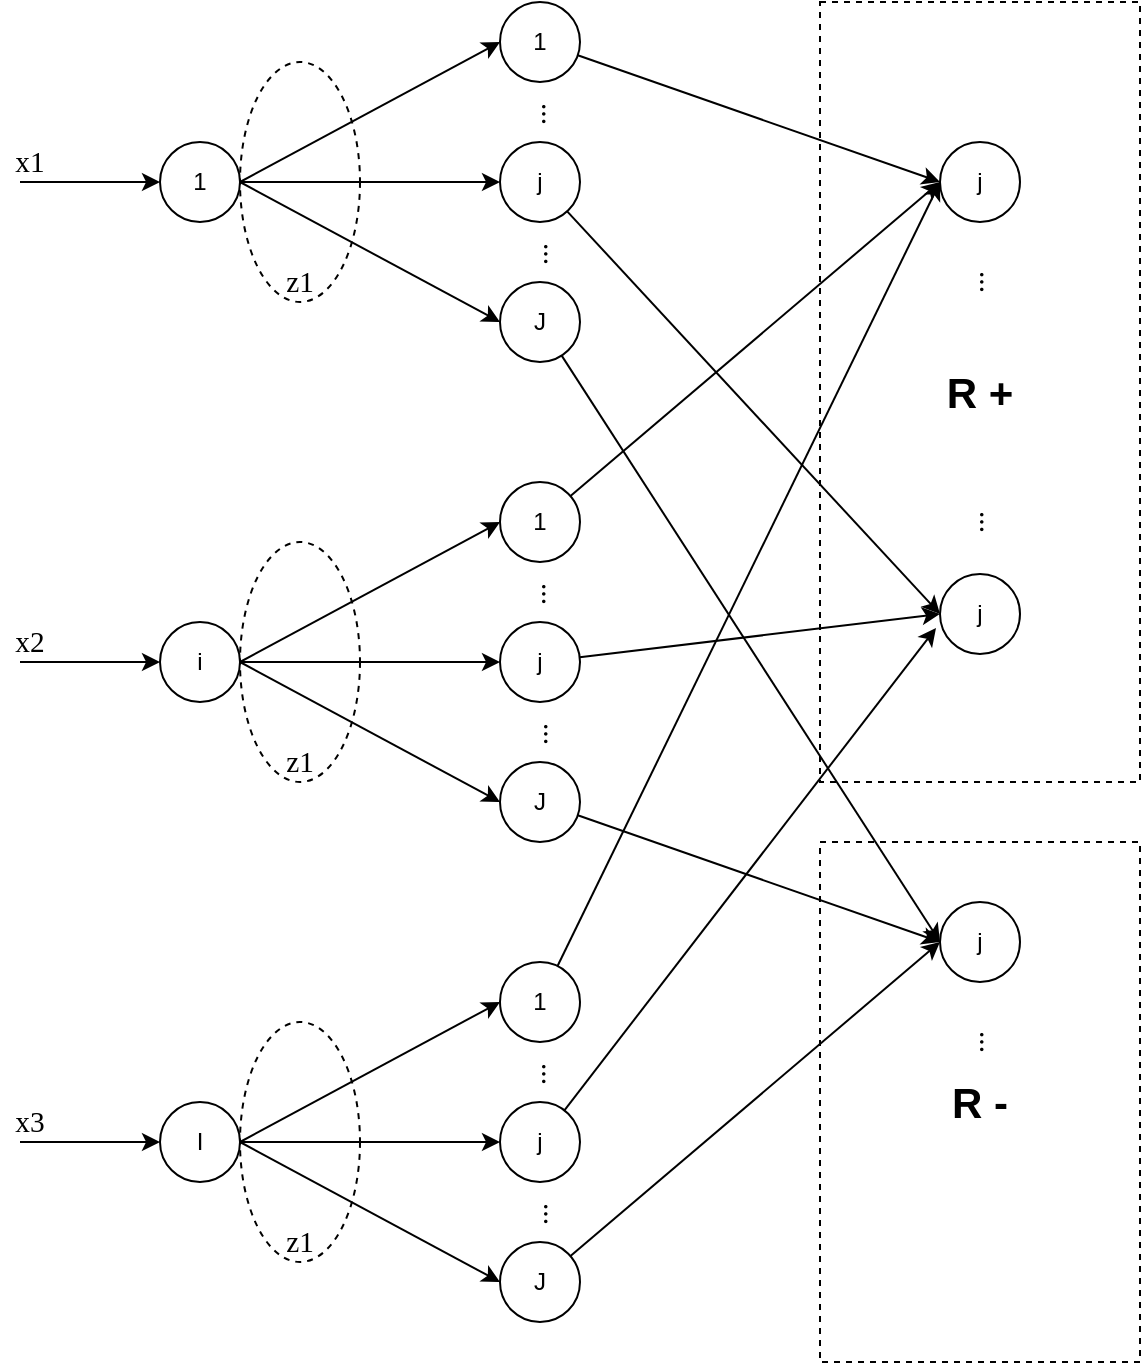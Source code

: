 <mxfile version="14.4.6" type="github"><diagram id="rVGZNwLguqu6H0yMZq68" name="Page-1"><mxGraphModel dx="1186" dy="787" grid="1" gridSize="10" guides="1" tooltips="1" connect="1" arrows="1" fold="1" page="1" pageScale="1" pageWidth="827" pageHeight="1169" math="0" shadow="0"><root><mxCell id="0"/><mxCell id="1" parent="0"/><mxCell id="zvLR0TFCcx1EhTzEKZ-6-75" value="&lt;b&gt;&lt;font style=&quot;font-size: 21px&quot;&gt;R +&lt;/font&gt;&lt;/b&gt;" style="rounded=0;whiteSpace=wrap;html=1;dashed=1;fillColor=none;" vertex="1" parent="1"><mxGeometry x="520" y="90" width="160" height="390" as="geometry"/></mxCell><mxCell id="zvLR0TFCcx1EhTzEKZ-6-18" style="rounded=0;orthogonalLoop=1;jettySize=auto;html=1;entryX=0;entryY=0.5;entryDx=0;entryDy=0;exitX=1;exitY=0.5;exitDx=0;exitDy=0;" edge="1" parent="1" source="zvLR0TFCcx1EhTzEKZ-6-1" target="zvLR0TFCcx1EhTzEKZ-6-5"><mxGeometry relative="1" as="geometry"/></mxCell><mxCell id="zvLR0TFCcx1EhTzEKZ-6-19" style="edgeStyle=none;rounded=0;orthogonalLoop=1;jettySize=auto;html=1;" edge="1" parent="1" source="zvLR0TFCcx1EhTzEKZ-6-1" target="zvLR0TFCcx1EhTzEKZ-6-6"><mxGeometry relative="1" as="geometry"/></mxCell><mxCell id="zvLR0TFCcx1EhTzEKZ-6-20" style="edgeStyle=none;rounded=0;orthogonalLoop=1;jettySize=auto;html=1;entryX=0;entryY=0.5;entryDx=0;entryDy=0;exitX=1;exitY=0.5;exitDx=0;exitDy=0;" edge="1" parent="1" source="zvLR0TFCcx1EhTzEKZ-6-1" target="zvLR0TFCcx1EhTzEKZ-6-7"><mxGeometry relative="1" as="geometry"/></mxCell><mxCell id="zvLR0TFCcx1EhTzEKZ-6-1" value="1" style="ellipse;whiteSpace=wrap;html=1;aspect=fixed;" vertex="1" parent="1"><mxGeometry x="190" y="160" width="40" height="40" as="geometry"/></mxCell><mxCell id="zvLR0TFCcx1EhTzEKZ-6-68" style="edgeStyle=none;rounded=0;orthogonalLoop=1;jettySize=auto;html=1;entryX=0;entryY=0.5;entryDx=0;entryDy=0;" edge="1" parent="1" source="zvLR0TFCcx1EhTzEKZ-6-5" target="zvLR0TFCcx1EhTzEKZ-6-66"><mxGeometry relative="1" as="geometry"/></mxCell><mxCell id="zvLR0TFCcx1EhTzEKZ-6-5" value="1" style="ellipse;whiteSpace=wrap;html=1;aspect=fixed;" vertex="1" parent="1"><mxGeometry x="360" y="90" width="40" height="40" as="geometry"/></mxCell><mxCell id="zvLR0TFCcx1EhTzEKZ-6-72" style="edgeStyle=none;rounded=0;orthogonalLoop=1;jettySize=auto;html=1;entryX=0;entryY=0.5;entryDx=0;entryDy=0;" edge="1" parent="1" source="zvLR0TFCcx1EhTzEKZ-6-6" target="zvLR0TFCcx1EhTzEKZ-6-67"><mxGeometry relative="1" as="geometry"/></mxCell><mxCell id="zvLR0TFCcx1EhTzEKZ-6-6" value="j" style="ellipse;whiteSpace=wrap;html=1;aspect=fixed;" vertex="1" parent="1"><mxGeometry x="360" y="160" width="40" height="40" as="geometry"/></mxCell><mxCell id="zvLR0TFCcx1EhTzEKZ-6-78" style="edgeStyle=none;rounded=0;orthogonalLoop=1;jettySize=auto;html=1;entryX=0;entryY=0.5;entryDx=0;entryDy=0;" edge="1" parent="1" source="zvLR0TFCcx1EhTzEKZ-6-7" target="zvLR0TFCcx1EhTzEKZ-6-77"><mxGeometry relative="1" as="geometry"/></mxCell><mxCell id="zvLR0TFCcx1EhTzEKZ-6-7" value="J" style="ellipse;whiteSpace=wrap;html=1;aspect=fixed;" vertex="1" parent="1"><mxGeometry x="360" y="230" width="40" height="40" as="geometry"/></mxCell><mxCell id="zvLR0TFCcx1EhTzEKZ-6-27" value="" style="ellipse;whiteSpace=wrap;html=1;fillColor=none;dashed=1;" vertex="1" parent="1"><mxGeometry x="230" y="120" width="60" height="120" as="geometry"/></mxCell><mxCell id="zvLR0TFCcx1EhTzEKZ-6-28" style="rounded=0;orthogonalLoop=1;jettySize=auto;html=1;entryX=0;entryY=0.5;entryDx=0;entryDy=0;" edge="1" parent="1" source="zvLR0TFCcx1EhTzEKZ-6-1" target="zvLR0TFCcx1EhTzEKZ-6-27"><mxGeometry relative="1" as="geometry"><mxPoint x="228.124" y="171.542" as="sourcePoint"/><mxPoint x="360" y="110" as="targetPoint"/></mxGeometry></mxCell><mxCell id="zvLR0TFCcx1EhTzEKZ-6-29" value="" style="endArrow=classic;html=1;entryX=0;entryY=0.5;entryDx=0;entryDy=0;" edge="1" parent="1" target="zvLR0TFCcx1EhTzEKZ-6-1"><mxGeometry width="50" height="50" relative="1" as="geometry"><mxPoint x="120" y="180" as="sourcePoint"/><mxPoint x="440" y="360" as="targetPoint"/></mxGeometry></mxCell><mxCell id="zvLR0TFCcx1EhTzEKZ-6-30" value="&lt;font face=&quot;times new roman, serif&quot;&gt;&lt;span style=&quot;font-size: 14.667px&quot;&gt;x1&lt;/span&gt;&lt;/font&gt;" style="text;html=1;strokeColor=none;fillColor=none;align=center;verticalAlign=middle;whiteSpace=wrap;rounded=0;dashed=1;" vertex="1" parent="1"><mxGeometry x="110" y="150" width="30" height="40" as="geometry"/></mxCell><mxCell id="zvLR0TFCcx1EhTzEKZ-6-31" style="edgeStyle=none;rounded=0;orthogonalLoop=1;jettySize=auto;html=1;exitX=1;exitY=1;exitDx=0;exitDy=0;" edge="1" parent="1" source="zvLR0TFCcx1EhTzEKZ-6-30" target="zvLR0TFCcx1EhTzEKZ-6-30"><mxGeometry relative="1" as="geometry"/></mxCell><mxCell id="zvLR0TFCcx1EhTzEKZ-6-32" value="&lt;font face=&quot;times new roman, serif&quot;&gt;&lt;span style=&quot;font-size: 14.667px&quot;&gt;z1&lt;/span&gt;&lt;/font&gt;" style="text;html=1;strokeColor=none;fillColor=none;align=center;verticalAlign=middle;whiteSpace=wrap;rounded=0;dashed=1;" vertex="1" parent="1"><mxGeometry x="245" y="210" width="30" height="40" as="geometry"/></mxCell><mxCell id="zvLR0TFCcx1EhTzEKZ-6-33" value="&lt;font face=&quot;times new roman, serif&quot;&gt;&lt;span style=&quot;font-size: 14.667px&quot;&gt;...&lt;/span&gt;&lt;/font&gt;" style="text;html=1;strokeColor=none;fillColor=none;align=center;verticalAlign=middle;whiteSpace=wrap;rounded=0;dashed=1;rotation=90;" vertex="1" parent="1"><mxGeometry x="371" y="136" width="30" height="20" as="geometry"/></mxCell><mxCell id="zvLR0TFCcx1EhTzEKZ-6-34" value="&lt;font face=&quot;times new roman, serif&quot;&gt;&lt;span style=&quot;font-size: 14.667px&quot;&gt;...&lt;/span&gt;&lt;/font&gt;" style="text;html=1;strokeColor=none;fillColor=none;align=center;verticalAlign=middle;whiteSpace=wrap;rounded=0;dashed=1;rotation=90;" vertex="1" parent="1"><mxGeometry x="372" y="206" width="30" height="20" as="geometry"/></mxCell><mxCell id="zvLR0TFCcx1EhTzEKZ-6-35" style="rounded=0;orthogonalLoop=1;jettySize=auto;html=1;entryX=0;entryY=0.5;entryDx=0;entryDy=0;exitX=1;exitY=0.5;exitDx=0;exitDy=0;" edge="1" parent="1" source="zvLR0TFCcx1EhTzEKZ-6-38" target="zvLR0TFCcx1EhTzEKZ-6-39"><mxGeometry relative="1" as="geometry"/></mxCell><mxCell id="zvLR0TFCcx1EhTzEKZ-6-36" style="edgeStyle=none;rounded=0;orthogonalLoop=1;jettySize=auto;html=1;" edge="1" parent="1" source="zvLR0TFCcx1EhTzEKZ-6-38" target="zvLR0TFCcx1EhTzEKZ-6-40"><mxGeometry relative="1" as="geometry"/></mxCell><mxCell id="zvLR0TFCcx1EhTzEKZ-6-37" style="edgeStyle=none;rounded=0;orthogonalLoop=1;jettySize=auto;html=1;entryX=0;entryY=0.5;entryDx=0;entryDy=0;exitX=1;exitY=0.5;exitDx=0;exitDy=0;" edge="1" parent="1" source="zvLR0TFCcx1EhTzEKZ-6-38" target="zvLR0TFCcx1EhTzEKZ-6-41"><mxGeometry relative="1" as="geometry"/></mxCell><mxCell id="zvLR0TFCcx1EhTzEKZ-6-38" value="i" style="ellipse;whiteSpace=wrap;html=1;aspect=fixed;" vertex="1" parent="1"><mxGeometry x="190" y="400" width="40" height="40" as="geometry"/></mxCell><mxCell id="zvLR0TFCcx1EhTzEKZ-6-69" style="edgeStyle=none;rounded=0;orthogonalLoop=1;jettySize=auto;html=1;entryX=0;entryY=0.5;entryDx=0;entryDy=0;" edge="1" parent="1" source="zvLR0TFCcx1EhTzEKZ-6-39" target="zvLR0TFCcx1EhTzEKZ-6-66"><mxGeometry relative="1" as="geometry"><mxPoint x="580" y="220" as="targetPoint"/></mxGeometry></mxCell><mxCell id="zvLR0TFCcx1EhTzEKZ-6-39" value="1" style="ellipse;whiteSpace=wrap;html=1;aspect=fixed;" vertex="1" parent="1"><mxGeometry x="360" y="330" width="40" height="40" as="geometry"/></mxCell><mxCell id="zvLR0TFCcx1EhTzEKZ-6-73" style="edgeStyle=none;rounded=0;orthogonalLoop=1;jettySize=auto;html=1;entryX=0;entryY=0.5;entryDx=0;entryDy=0;" edge="1" parent="1" source="zvLR0TFCcx1EhTzEKZ-6-40" target="zvLR0TFCcx1EhTzEKZ-6-67"><mxGeometry relative="1" as="geometry"><mxPoint x="580" y="360" as="targetPoint"/></mxGeometry></mxCell><mxCell id="zvLR0TFCcx1EhTzEKZ-6-40" value="j" style="ellipse;whiteSpace=wrap;html=1;aspect=fixed;" vertex="1" parent="1"><mxGeometry x="360" y="400" width="40" height="40" as="geometry"/></mxCell><mxCell id="zvLR0TFCcx1EhTzEKZ-6-79" style="edgeStyle=none;rounded=0;orthogonalLoop=1;jettySize=auto;html=1;entryX=0;entryY=0.5;entryDx=0;entryDy=0;" edge="1" parent="1" source="zvLR0TFCcx1EhTzEKZ-6-41" target="zvLR0TFCcx1EhTzEKZ-6-77"><mxGeometry relative="1" as="geometry"/></mxCell><mxCell id="zvLR0TFCcx1EhTzEKZ-6-41" value="J" style="ellipse;whiteSpace=wrap;html=1;aspect=fixed;" vertex="1" parent="1"><mxGeometry x="360" y="470" width="40" height="40" as="geometry"/></mxCell><mxCell id="zvLR0TFCcx1EhTzEKZ-6-42" value="" style="ellipse;whiteSpace=wrap;html=1;fillColor=none;dashed=1;" vertex="1" parent="1"><mxGeometry x="230" y="360" width="60" height="120" as="geometry"/></mxCell><mxCell id="zvLR0TFCcx1EhTzEKZ-6-43" style="rounded=0;orthogonalLoop=1;jettySize=auto;html=1;entryX=0;entryY=0.5;entryDx=0;entryDy=0;" edge="1" parent="1" source="zvLR0TFCcx1EhTzEKZ-6-38" target="zvLR0TFCcx1EhTzEKZ-6-42"><mxGeometry relative="1" as="geometry"><mxPoint x="228.124" y="411.542" as="sourcePoint"/><mxPoint x="360" y="350" as="targetPoint"/></mxGeometry></mxCell><mxCell id="zvLR0TFCcx1EhTzEKZ-6-44" value="" style="endArrow=classic;html=1;entryX=0;entryY=0.5;entryDx=0;entryDy=0;" edge="1" parent="1" target="zvLR0TFCcx1EhTzEKZ-6-38"><mxGeometry width="50" height="50" relative="1" as="geometry"><mxPoint x="120" y="420" as="sourcePoint"/><mxPoint x="440" y="600" as="targetPoint"/></mxGeometry></mxCell><mxCell id="zvLR0TFCcx1EhTzEKZ-6-45" value="&lt;font face=&quot;times new roman, serif&quot;&gt;&lt;span style=&quot;font-size: 14.667px&quot;&gt;x2&lt;/span&gt;&lt;/font&gt;" style="text;html=1;strokeColor=none;fillColor=none;align=center;verticalAlign=middle;whiteSpace=wrap;rounded=0;dashed=1;" vertex="1" parent="1"><mxGeometry x="110" y="390" width="30" height="40" as="geometry"/></mxCell><mxCell id="zvLR0TFCcx1EhTzEKZ-6-46" style="edgeStyle=none;rounded=0;orthogonalLoop=1;jettySize=auto;html=1;exitX=1;exitY=1;exitDx=0;exitDy=0;" edge="1" parent="1" source="zvLR0TFCcx1EhTzEKZ-6-45" target="zvLR0TFCcx1EhTzEKZ-6-45"><mxGeometry relative="1" as="geometry"/></mxCell><mxCell id="zvLR0TFCcx1EhTzEKZ-6-47" value="&lt;font face=&quot;times new roman, serif&quot;&gt;&lt;span style=&quot;font-size: 14.667px&quot;&gt;z1&lt;/span&gt;&lt;/font&gt;" style="text;html=1;strokeColor=none;fillColor=none;align=center;verticalAlign=middle;whiteSpace=wrap;rounded=0;dashed=1;" vertex="1" parent="1"><mxGeometry x="245" y="450" width="30" height="40" as="geometry"/></mxCell><mxCell id="zvLR0TFCcx1EhTzEKZ-6-48" value="&lt;font face=&quot;times new roman, serif&quot;&gt;&lt;span style=&quot;font-size: 14.667px&quot;&gt;...&lt;/span&gt;&lt;/font&gt;" style="text;html=1;strokeColor=none;fillColor=none;align=center;verticalAlign=middle;whiteSpace=wrap;rounded=0;dashed=1;rotation=90;" vertex="1" parent="1"><mxGeometry x="371" y="376" width="30" height="20" as="geometry"/></mxCell><mxCell id="zvLR0TFCcx1EhTzEKZ-6-49" value="&lt;font face=&quot;times new roman, serif&quot;&gt;&lt;span style=&quot;font-size: 14.667px&quot;&gt;...&lt;/span&gt;&lt;/font&gt;" style="text;html=1;strokeColor=none;fillColor=none;align=center;verticalAlign=middle;whiteSpace=wrap;rounded=0;dashed=1;rotation=90;" vertex="1" parent="1"><mxGeometry x="372" y="446" width="30" height="20" as="geometry"/></mxCell><mxCell id="zvLR0TFCcx1EhTzEKZ-6-50" style="rounded=0;orthogonalLoop=1;jettySize=auto;html=1;entryX=0;entryY=0.5;entryDx=0;entryDy=0;exitX=1;exitY=0.5;exitDx=0;exitDy=0;" edge="1" parent="1" source="zvLR0TFCcx1EhTzEKZ-6-53" target="zvLR0TFCcx1EhTzEKZ-6-54"><mxGeometry relative="1" as="geometry"/></mxCell><mxCell id="zvLR0TFCcx1EhTzEKZ-6-51" style="edgeStyle=none;rounded=0;orthogonalLoop=1;jettySize=auto;html=1;" edge="1" parent="1" source="zvLR0TFCcx1EhTzEKZ-6-53" target="zvLR0TFCcx1EhTzEKZ-6-55"><mxGeometry relative="1" as="geometry"/></mxCell><mxCell id="zvLR0TFCcx1EhTzEKZ-6-52" style="edgeStyle=none;rounded=0;orthogonalLoop=1;jettySize=auto;html=1;entryX=0;entryY=0.5;entryDx=0;entryDy=0;exitX=1;exitY=0.5;exitDx=0;exitDy=0;" edge="1" parent="1" source="zvLR0TFCcx1EhTzEKZ-6-53" target="zvLR0TFCcx1EhTzEKZ-6-56"><mxGeometry relative="1" as="geometry"/></mxCell><mxCell id="zvLR0TFCcx1EhTzEKZ-6-53" value="I" style="ellipse;whiteSpace=wrap;html=1;aspect=fixed;" vertex="1" parent="1"><mxGeometry x="190" y="640" width="40" height="40" as="geometry"/></mxCell><mxCell id="zvLR0TFCcx1EhTzEKZ-6-70" style="edgeStyle=none;rounded=0;orthogonalLoop=1;jettySize=auto;html=1;entryX=0;entryY=0.5;entryDx=0;entryDy=0;" edge="1" parent="1" source="zvLR0TFCcx1EhTzEKZ-6-54" target="zvLR0TFCcx1EhTzEKZ-6-66"><mxGeometry relative="1" as="geometry"/></mxCell><mxCell id="zvLR0TFCcx1EhTzEKZ-6-54" value="1" style="ellipse;whiteSpace=wrap;html=1;aspect=fixed;" vertex="1" parent="1"><mxGeometry x="360" y="570" width="40" height="40" as="geometry"/></mxCell><mxCell id="zvLR0TFCcx1EhTzEKZ-6-74" style="edgeStyle=none;rounded=0;orthogonalLoop=1;jettySize=auto;html=1;entryX=-0.05;entryY=0.675;entryDx=0;entryDy=0;entryPerimeter=0;" edge="1" parent="1" source="zvLR0TFCcx1EhTzEKZ-6-55" target="zvLR0TFCcx1EhTzEKZ-6-67"><mxGeometry relative="1" as="geometry"/></mxCell><mxCell id="zvLR0TFCcx1EhTzEKZ-6-55" value="j" style="ellipse;whiteSpace=wrap;html=1;aspect=fixed;" vertex="1" parent="1"><mxGeometry x="360" y="640" width="40" height="40" as="geometry"/></mxCell><mxCell id="zvLR0TFCcx1EhTzEKZ-6-80" style="edgeStyle=none;rounded=0;orthogonalLoop=1;jettySize=auto;html=1;entryX=0;entryY=0.5;entryDx=0;entryDy=0;" edge="1" parent="1" source="zvLR0TFCcx1EhTzEKZ-6-56" target="zvLR0TFCcx1EhTzEKZ-6-77"><mxGeometry relative="1" as="geometry"/></mxCell><mxCell id="zvLR0TFCcx1EhTzEKZ-6-56" value="J" style="ellipse;whiteSpace=wrap;html=1;aspect=fixed;" vertex="1" parent="1"><mxGeometry x="360" y="710" width="40" height="40" as="geometry"/></mxCell><mxCell id="zvLR0TFCcx1EhTzEKZ-6-57" value="" style="ellipse;whiteSpace=wrap;html=1;fillColor=none;dashed=1;" vertex="1" parent="1"><mxGeometry x="230" y="600" width="60" height="120" as="geometry"/></mxCell><mxCell id="zvLR0TFCcx1EhTzEKZ-6-58" style="rounded=0;orthogonalLoop=1;jettySize=auto;html=1;entryX=0;entryY=0.5;entryDx=0;entryDy=0;" edge="1" parent="1" source="zvLR0TFCcx1EhTzEKZ-6-53" target="zvLR0TFCcx1EhTzEKZ-6-57"><mxGeometry relative="1" as="geometry"><mxPoint x="228.124" y="651.542" as="sourcePoint"/><mxPoint x="360" y="590" as="targetPoint"/></mxGeometry></mxCell><mxCell id="zvLR0TFCcx1EhTzEKZ-6-59" value="" style="endArrow=classic;html=1;entryX=0;entryY=0.5;entryDx=0;entryDy=0;" edge="1" parent="1" target="zvLR0TFCcx1EhTzEKZ-6-53"><mxGeometry width="50" height="50" relative="1" as="geometry"><mxPoint x="120" y="660" as="sourcePoint"/><mxPoint x="440" y="840" as="targetPoint"/></mxGeometry></mxCell><mxCell id="zvLR0TFCcx1EhTzEKZ-6-60" value="&lt;font face=&quot;times new roman, serif&quot;&gt;&lt;span style=&quot;font-size: 14.667px&quot;&gt;x3&lt;/span&gt;&lt;/font&gt;" style="text;html=1;strokeColor=none;fillColor=none;align=center;verticalAlign=middle;whiteSpace=wrap;rounded=0;dashed=1;" vertex="1" parent="1"><mxGeometry x="110" y="630" width="30" height="40" as="geometry"/></mxCell><mxCell id="zvLR0TFCcx1EhTzEKZ-6-61" style="edgeStyle=none;rounded=0;orthogonalLoop=1;jettySize=auto;html=1;exitX=1;exitY=1;exitDx=0;exitDy=0;" edge="1" parent="1" source="zvLR0TFCcx1EhTzEKZ-6-60" target="zvLR0TFCcx1EhTzEKZ-6-60"><mxGeometry relative="1" as="geometry"/></mxCell><mxCell id="zvLR0TFCcx1EhTzEKZ-6-62" value="&lt;font face=&quot;times new roman, serif&quot;&gt;&lt;span style=&quot;font-size: 14.667px&quot;&gt;z1&lt;/span&gt;&lt;/font&gt;" style="text;html=1;strokeColor=none;fillColor=none;align=center;verticalAlign=middle;whiteSpace=wrap;rounded=0;dashed=1;" vertex="1" parent="1"><mxGeometry x="245" y="690" width="30" height="40" as="geometry"/></mxCell><mxCell id="zvLR0TFCcx1EhTzEKZ-6-63" value="&lt;font face=&quot;times new roman, serif&quot;&gt;&lt;span style=&quot;font-size: 14.667px&quot;&gt;...&lt;/span&gt;&lt;/font&gt;" style="text;html=1;strokeColor=none;fillColor=none;align=center;verticalAlign=middle;whiteSpace=wrap;rounded=0;dashed=1;rotation=90;" vertex="1" parent="1"><mxGeometry x="371" y="616" width="30" height="20" as="geometry"/></mxCell><mxCell id="zvLR0TFCcx1EhTzEKZ-6-64" value="&lt;font face=&quot;times new roman, serif&quot;&gt;&lt;span style=&quot;font-size: 14.667px&quot;&gt;...&lt;/span&gt;&lt;/font&gt;" style="text;html=1;strokeColor=none;fillColor=none;align=center;verticalAlign=middle;whiteSpace=wrap;rounded=0;dashed=1;rotation=90;" vertex="1" parent="1"><mxGeometry x="372" y="686" width="30" height="20" as="geometry"/></mxCell><mxCell id="zvLR0TFCcx1EhTzEKZ-6-66" value="j" style="ellipse;whiteSpace=wrap;html=1;aspect=fixed;" vertex="1" parent="1"><mxGeometry x="580" y="160" width="40" height="40" as="geometry"/></mxCell><mxCell id="zvLR0TFCcx1EhTzEKZ-6-67" value="j" style="ellipse;whiteSpace=wrap;html=1;aspect=fixed;" vertex="1" parent="1"><mxGeometry x="580" y="376" width="40" height="40" as="geometry"/></mxCell><mxCell id="zvLR0TFCcx1EhTzEKZ-6-76" value="&lt;b&gt;&lt;font style=&quot;font-size: 21px&quot;&gt;R -&lt;/font&gt;&lt;/b&gt;" style="rounded=0;whiteSpace=wrap;html=1;dashed=1;fillColor=none;" vertex="1" parent="1"><mxGeometry x="520" y="510" width="160" height="260" as="geometry"/></mxCell><mxCell id="zvLR0TFCcx1EhTzEKZ-6-77" value="j" style="ellipse;whiteSpace=wrap;html=1;aspect=fixed;" vertex="1" parent="1"><mxGeometry x="580" y="540" width="40" height="40" as="geometry"/></mxCell><mxCell id="zvLR0TFCcx1EhTzEKZ-6-81" value="&lt;font face=&quot;times new roman, serif&quot;&gt;&lt;span style=&quot;font-size: 14.667px&quot;&gt;...&lt;/span&gt;&lt;/font&gt;" style="text;html=1;strokeColor=none;fillColor=none;align=center;verticalAlign=middle;whiteSpace=wrap;rounded=0;dashed=1;rotation=90;" vertex="1" parent="1"><mxGeometry x="590" y="220" width="30" height="20" as="geometry"/></mxCell><mxCell id="zvLR0TFCcx1EhTzEKZ-6-82" value="&lt;font face=&quot;times new roman, serif&quot;&gt;&lt;span style=&quot;font-size: 14.667px&quot;&gt;...&lt;/span&gt;&lt;/font&gt;" style="text;html=1;strokeColor=none;fillColor=none;align=center;verticalAlign=middle;whiteSpace=wrap;rounded=0;dashed=1;rotation=90;" vertex="1" parent="1"><mxGeometry x="590" y="340" width="30" height="20" as="geometry"/></mxCell><mxCell id="zvLR0TFCcx1EhTzEKZ-6-83" value="&lt;font face=&quot;times new roman, serif&quot;&gt;&lt;span style=&quot;font-size: 14.667px&quot;&gt;...&lt;/span&gt;&lt;/font&gt;" style="text;html=1;strokeColor=none;fillColor=none;align=center;verticalAlign=middle;whiteSpace=wrap;rounded=0;dashed=1;rotation=90;" vertex="1" parent="1"><mxGeometry x="590" y="600" width="30" height="20" as="geometry"/></mxCell></root></mxGraphModel></diagram></mxfile>